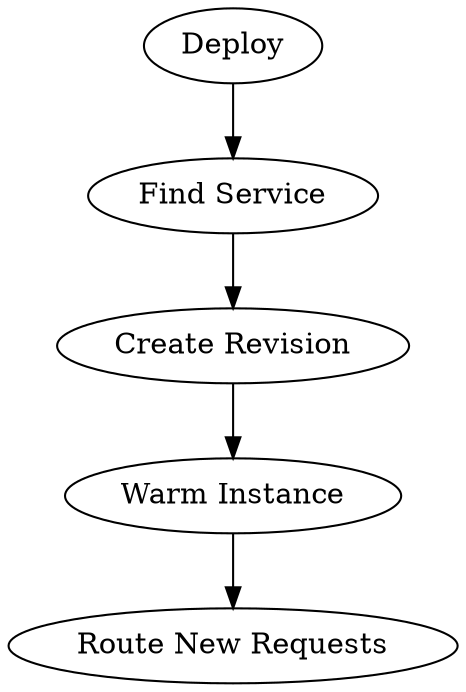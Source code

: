 digraph Update_Service {
  Deploy -> "Find Service" -> "Create Revision" -> "Warm Instance" -> "Route New Requests"
}